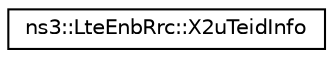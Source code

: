digraph "Graphical Class Hierarchy"
{
 // LATEX_PDF_SIZE
  edge [fontname="Helvetica",fontsize="10",labelfontname="Helvetica",labelfontsize="10"];
  node [fontname="Helvetica",fontsize="10",shape=record];
  rankdir="LR";
  Node0 [label="ns3::LteEnbRrc::X2uTeidInfo",height=0.2,width=0.4,color="black", fillcolor="white", style="filled",URL="$structns3_1_1_lte_enb_rrc_1_1_x2u_teid_info.html",tooltip="X2uTeidInfo structure."];
}
